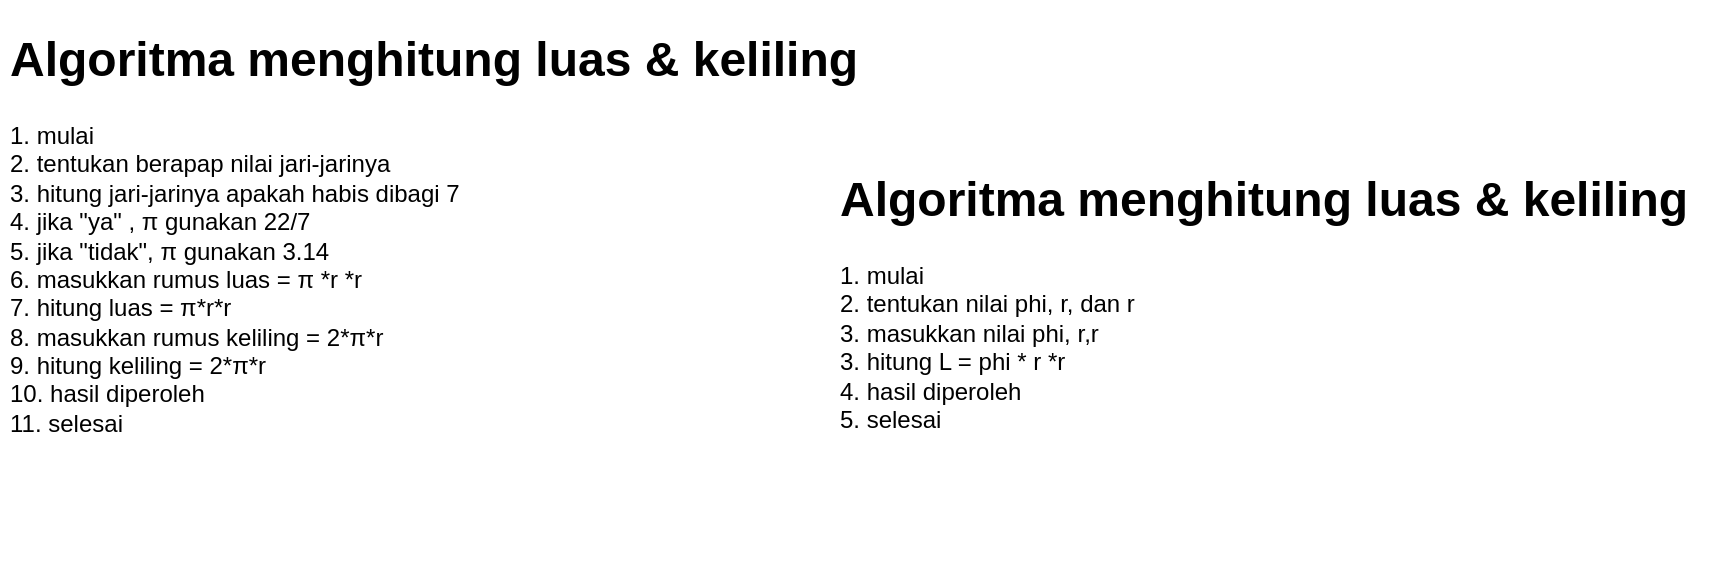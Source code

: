 <mxfile version="22.0.6" type="device" pages="5">
  <diagram name="week1-tugas3" id="I2Jp_I9GkwE_dufN5DpQ">
    <mxGraphModel dx="1026" dy="592" grid="1" gridSize="10" guides="1" tooltips="1" connect="1" arrows="1" fold="1" page="1" pageScale="1" pageWidth="850" pageHeight="1100" math="0" shadow="0">
      <root>
        <mxCell id="0" />
        <mxCell id="1" parent="0" />
        <mxCell id="ovLBWK_UYbhCwVlvZcoD-4" value="&lt;h1&gt;Algoritma menghitung luas &amp;amp; keliling&lt;/h1&gt;&lt;p&gt;1. mulai&lt;br&gt;2. tentukan berapap nilai jari-jarinya&lt;br&gt;3. hitung jari-jarinya apakah habis dibagi 7&lt;br&gt;4. jika &quot;ya&quot; , π gunakan 22/7&lt;br&gt;5. jika &quot;tidak&quot;, π gunakan 3.14&lt;br&gt;6. masukkan rumus luas = π&amp;nbsp;*r *r&lt;br&gt;7. hitung luas =&amp;nbsp;π*r*r&lt;br&gt;8. masukkan rumus keliling = 2*π*r&lt;br&gt;9. hitung keliling = 2*π*r&lt;br style=&quot;border-color: var(--border-color);&quot;&gt;10. hasil diperoleh&lt;br&gt;11. selesai&lt;/p&gt;" style="text;html=1;strokeColor=none;fillColor=none;spacing=5;spacingTop=-20;whiteSpace=wrap;overflow=hidden;rounded=0;align=left;" parent="1" vertex="1">
          <mxGeometry x="10" y="40" width="440" height="270" as="geometry" />
        </mxCell>
        <mxCell id="q9J6axnweZn6DZBy9elF-1" value="&lt;h1&gt;Algoritma menghitung luas &amp;amp; keliling&lt;/h1&gt;&lt;p&gt;1. mulai&lt;br&gt;2. tentukan nilai phi, r, dan r&lt;br&gt;3. masukkan nilai phi, r,r&lt;br&gt;3. hitung L = phi * r *r&lt;br&gt;4. hasil diperoleh&lt;br&gt;5. selesai&lt;/p&gt;" style="text;html=1;strokeColor=none;fillColor=none;spacing=5;spacingTop=-20;whiteSpace=wrap;overflow=hidden;rounded=0;align=left;" vertex="1" parent="1">
          <mxGeometry x="425" y="110" width="440" height="170" as="geometry" />
        </mxCell>
      </root>
    </mxGraphModel>
  </diagram>
  <diagram id="crfZBEmvEqeq4OCFaLNS" name="week1-tugas4">
    <mxGraphModel dx="1026" dy="592" grid="1" gridSize="10" guides="1" tooltips="1" connect="1" arrows="1" fold="1" page="1" pageScale="1" pageWidth="850" pageHeight="1100" math="0" shadow="0">
      <root>
        <mxCell id="0" />
        <mxCell id="1" parent="0" />
        <mxCell id="LpyuzkwCJ_j6rOxvouOG-1" value="&lt;h1&gt;Algoritma nilai terbesar&lt;/h1&gt;&lt;p&gt;1. mulai&lt;br&gt;2. input nilai A&lt;br&gt;3. input nilai B&lt;br&gt;4. cek apakah nilai A lebih besar dari B&lt;br&gt;5. jika &quot;ya&quot;, A nilai terbesa&lt;br&gt;6. jika &quot;tidak&quot;, B nilai terbesar&lt;br&gt;7. output&lt;br&gt;&lt;span style=&quot;background-color: initial;&quot;&gt;8. selesai&lt;/span&gt;&lt;/p&gt;" style="text;html=1;strokeColor=none;fillColor=none;spacing=5;spacingTop=-20;whiteSpace=wrap;overflow=hidden;rounded=0;align=left;" vertex="1" parent="1">
          <mxGeometry x="10" y="40" width="440" height="270" as="geometry" />
        </mxCell>
        <mxCell id="Vg5thXAGkSqZ0HJJVEAq-1" value="&lt;h1&gt;Algoritma bilangan ganjil, genap&lt;/h1&gt;&lt;p&gt;1. mulai&lt;br&gt;2. input nilai A&lt;br&gt;3. cek apakah nilai A mod 2 adalah 0&lt;br&gt;4. jika &quot;ya&quot; maka Genap&lt;br&gt;5. jika &quot;tidak&quot; maka Ganjil&lt;br&gt;6. output&lt;br&gt;&lt;span style=&quot;background-color: initial;&quot;&gt;7. selesai&lt;/span&gt;&lt;/p&gt;" style="text;html=1;strokeColor=none;fillColor=none;spacing=5;spacingTop=-20;whiteSpace=wrap;overflow=hidden;rounded=0;align=left;" vertex="1" parent="1">
          <mxGeometry x="10" y="260" width="440" height="270" as="geometry" />
        </mxCell>
      </root>
    </mxGraphModel>
  </diagram>
  <diagram id="qS8Llo1jMWee3qqswW7-" name="week1-tugas5">
    <mxGraphModel dx="1865" dy="1076" grid="1" gridSize="10" guides="1" tooltips="1" connect="1" arrows="1" fold="1" page="1" pageScale="1" pageWidth="850" pageHeight="1100" math="0" shadow="0">
      <root>
        <mxCell id="0" />
        <mxCell id="1" parent="0" />
        <mxCell id="pU9rmLKFPEReO-L5HPK--1" value="&lt;h1&gt;&lt;span style=&quot;background-color: initial;&quot;&gt;Flowchart Menghitung luas keliling lingkaran&lt;/span&gt;&lt;/h1&gt;" style="text;html=1;strokeColor=none;fillColor=none;spacing=5;spacingTop=-20;whiteSpace=wrap;overflow=hidden;rounded=0;align=left;" vertex="1" parent="1">
          <mxGeometry x="10" y="30" width="440" height="70" as="geometry" />
        </mxCell>
        <mxCell id="X_49hKTEvYCafpOCTrvQ-2" style="edgeStyle=orthogonalEdgeStyle;rounded=0;orthogonalLoop=1;jettySize=auto;html=1;entryX=0;entryY=0.5;entryDx=0;entryDy=0;" edge="1" parent="1" source="cNGiHUYoPYiL1YvAZOG0-1" target="cNGiHUYoPYiL1YvAZOG0-2">
          <mxGeometry relative="1" as="geometry" />
        </mxCell>
        <mxCell id="cNGiHUYoPYiL1YvAZOG0-1" value="Start" style="ellipse;whiteSpace=wrap;html=1;" vertex="1" parent="1">
          <mxGeometry x="40" y="160" width="120" height="80" as="geometry" />
        </mxCell>
        <mxCell id="X_49hKTEvYCafpOCTrvQ-4" style="edgeStyle=orthogonalEdgeStyle;rounded=0;orthogonalLoop=1;jettySize=auto;html=1;entryX=0;entryY=0.5;entryDx=0;entryDy=0;" edge="1" parent="1" source="cNGiHUYoPYiL1YvAZOG0-2" target="xH74okcTc4ahHGkiLP3Y-1">
          <mxGeometry relative="1" as="geometry" />
        </mxCell>
        <mxCell id="cNGiHUYoPYiL1YvAZOG0-2" value="Input r" style="shape=parallelogram;perimeter=parallelogramPerimeter;whiteSpace=wrap;html=1;fixedSize=1;" vertex="1" parent="1">
          <mxGeometry x="190" y="170" width="120" height="60" as="geometry" />
        </mxCell>
        <mxCell id="X_49hKTEvYCafpOCTrvQ-5" style="edgeStyle=orthogonalEdgeStyle;rounded=0;orthogonalLoop=1;jettySize=auto;html=1;" edge="1" parent="1" source="xH74okcTc4ahHGkiLP3Y-1" target="cNGiHUYoPYiL1YvAZOG0-2">
          <mxGeometry relative="1" as="geometry">
            <mxPoint x="240" y="270" as="targetPoint" />
            <Array as="points">
              <mxPoint x="405" y="270" />
              <mxPoint x="250" y="270" />
            </Array>
          </mxGeometry>
        </mxCell>
        <mxCell id="X_49hKTEvYCafpOCTrvQ-6" style="edgeStyle=orthogonalEdgeStyle;rounded=0;orthogonalLoop=1;jettySize=auto;html=1;entryX=0;entryY=0.5;entryDx=0;entryDy=0;" edge="1" parent="1" source="xH74okcTc4ahHGkiLP3Y-1" target="X_49hKTEvYCafpOCTrvQ-1">
          <mxGeometry relative="1" as="geometry" />
        </mxCell>
        <mxCell id="xH74okcTc4ahHGkiLP3Y-1" value="jika r adalah &lt;br&gt;angka ?" style="rhombus;whiteSpace=wrap;html=1;" vertex="1" parent="1">
          <mxGeometry x="350" y="150" width="110" height="100" as="geometry" />
        </mxCell>
        <mxCell id="xH74okcTc4ahHGkiLP3Y-6" value="False" style="text;html=1;align=center;verticalAlign=middle;resizable=0;points=[];autosize=1;strokeColor=none;fillColor=none;" vertex="1" parent="1">
          <mxGeometry x="300" y="240" width="50" height="30" as="geometry" />
        </mxCell>
        <mxCell id="cuD5Fusg0GQWyay1oO8U-2" style="edgeStyle=orthogonalEdgeStyle;rounded=0;orthogonalLoop=1;jettySize=auto;html=1;entryX=0;entryY=0.5;entryDx=0;entryDy=0;" edge="1" parent="1" source="xH74okcTc4ahHGkiLP3Y-7" target="cuD5Fusg0GQWyay1oO8U-1">
          <mxGeometry relative="1" as="geometry" />
        </mxCell>
        <mxCell id="xH74okcTc4ahHGkiLP3Y-7" value="π = 22/7" style="rounded=0;whiteSpace=wrap;html=1;" vertex="1" parent="1">
          <mxGeometry x="700" y="170" width="120" height="60" as="geometry" />
        </mxCell>
        <mxCell id="qZhBmp2v0UFMCcOQjx7O-3" style="edgeStyle=orthogonalEdgeStyle;rounded=0;orthogonalLoop=1;jettySize=auto;html=1;entryX=0.5;entryY=0;entryDx=0;entryDy=0;" edge="1" parent="1" source="X_49hKTEvYCafpOCTrvQ-1" target="qZhBmp2v0UFMCcOQjx7O-2">
          <mxGeometry relative="1" as="geometry" />
        </mxCell>
        <mxCell id="qZhBmp2v0UFMCcOQjx7O-4" style="edgeStyle=orthogonalEdgeStyle;rounded=0;orthogonalLoop=1;jettySize=auto;html=1;entryX=0;entryY=0.5;entryDx=0;entryDy=0;" edge="1" parent="1" source="X_49hKTEvYCafpOCTrvQ-1" target="xH74okcTc4ahHGkiLP3Y-7">
          <mxGeometry relative="1" as="geometry" />
        </mxCell>
        <mxCell id="X_49hKTEvYCafpOCTrvQ-1" value="apakah r habis &lt;br&gt;di bagi 7 ?" style="rhombus;whiteSpace=wrap;html=1;" vertex="1" parent="1">
          <mxGeometry x="520" y="150" width="110" height="100" as="geometry" />
        </mxCell>
        <mxCell id="X_49hKTEvYCafpOCTrvQ-8" value="True" style="text;html=1;align=center;verticalAlign=middle;resizable=0;points=[];autosize=1;strokeColor=none;fillColor=none;" vertex="1" parent="1">
          <mxGeometry x="460" y="170" width="50" height="30" as="geometry" />
        </mxCell>
        <mxCell id="cuD5Fusg0GQWyay1oO8U-3" style="edgeStyle=orthogonalEdgeStyle;rounded=0;orthogonalLoop=1;jettySize=auto;html=1;entryX=0.5;entryY=1;entryDx=0;entryDy=0;" edge="1" parent="1" source="qZhBmp2v0UFMCcOQjx7O-2" target="cuD5Fusg0GQWyay1oO8U-1">
          <mxGeometry relative="1" as="geometry" />
        </mxCell>
        <mxCell id="qZhBmp2v0UFMCcOQjx7O-2" value="π = 3.14" style="rounded=0;whiteSpace=wrap;html=1;" vertex="1" parent="1">
          <mxGeometry x="515" y="310" width="120" height="60" as="geometry" />
        </mxCell>
        <mxCell id="qZhBmp2v0UFMCcOQjx7O-5" value="True" style="text;html=1;align=center;verticalAlign=middle;resizable=0;points=[];autosize=1;strokeColor=none;fillColor=none;" vertex="1" parent="1">
          <mxGeometry x="635" y="170" width="50" height="30" as="geometry" />
        </mxCell>
        <mxCell id="qZhBmp2v0UFMCcOQjx7O-6" value="False" style="text;html=1;align=center;verticalAlign=middle;resizable=0;points=[];autosize=1;strokeColor=none;fillColor=none;" vertex="1" parent="1">
          <mxGeometry x="530" y="260" width="50" height="30" as="geometry" />
        </mxCell>
        <mxCell id="plD56gvkx0ELsDmK5FUR-2" style="edgeStyle=orthogonalEdgeStyle;rounded=0;orthogonalLoop=1;jettySize=auto;html=1;entryX=0;entryY=0.5;entryDx=0;entryDy=0;" edge="1" parent="1" source="cuD5Fusg0GQWyay1oO8U-1" target="plD56gvkx0ELsDmK5FUR-1">
          <mxGeometry relative="1" as="geometry" />
        </mxCell>
        <mxCell id="cuD5Fusg0GQWyay1oO8U-1" value="L = π * r * r" style="rounded=0;whiteSpace=wrap;html=1;" vertex="1" parent="1">
          <mxGeometry x="860" y="170" width="120" height="60" as="geometry" />
        </mxCell>
        <mxCell id="-Gl3247wAfv9zZ2IjYrN-3" style="edgeStyle=orthogonalEdgeStyle;rounded=0;orthogonalLoop=1;jettySize=auto;html=1;" edge="1" parent="1" source="plD56gvkx0ELsDmK5FUR-1">
          <mxGeometry relative="1" as="geometry">
            <mxPoint x="1190" y="200" as="targetPoint" />
          </mxGeometry>
        </mxCell>
        <mxCell id="plD56gvkx0ELsDmK5FUR-1" value="K = 2 * π * r&amp;nbsp;" style="rounded=0;whiteSpace=wrap;html=1;" vertex="1" parent="1">
          <mxGeometry x="1020" y="170" width="120" height="60" as="geometry" />
        </mxCell>
        <mxCell id="-Gl3247wAfv9zZ2IjYrN-5" style="edgeStyle=orthogonalEdgeStyle;rounded=0;orthogonalLoop=1;jettySize=auto;html=1;entryX=0;entryY=0.5;entryDx=0;entryDy=0;" edge="1" parent="1" source="-Gl3247wAfv9zZ2IjYrN-1" target="-Gl3247wAfv9zZ2IjYrN-4">
          <mxGeometry relative="1" as="geometry" />
        </mxCell>
        <mxCell id="-Gl3247wAfv9zZ2IjYrN-1" value="Output &lt;br&gt;luas &amp;amp; keliling" style="shape=parallelogram;perimeter=parallelogramPerimeter;whiteSpace=wrap;html=1;fixedSize=1;" vertex="1" parent="1">
          <mxGeometry x="1180" y="170" width="120" height="60" as="geometry" />
        </mxCell>
        <mxCell id="-Gl3247wAfv9zZ2IjYrN-4" value="Selesai" style="ellipse;whiteSpace=wrap;html=1;" vertex="1" parent="1">
          <mxGeometry x="1330" y="160" width="120" height="80" as="geometry" />
        </mxCell>
        <mxCell id="-Gl3247wAfv9zZ2IjYrN-6" value="&lt;h1&gt;&lt;span style=&quot;background-color: initial;&quot;&gt;Flowchart Menghitung luas permukaan dadu&lt;/span&gt;&lt;/h1&gt;" style="text;html=1;strokeColor=none;fillColor=none;spacing=5;spacingTop=-20;whiteSpace=wrap;overflow=hidden;rounded=0;align=left;" vertex="1" parent="1">
          <mxGeometry x="10" y="500" width="440" height="70" as="geometry" />
        </mxCell>
        <mxCell id="-Gl3247wAfv9zZ2IjYrN-10" style="edgeStyle=orthogonalEdgeStyle;rounded=0;orthogonalLoop=1;jettySize=auto;html=1;entryX=0;entryY=0.5;entryDx=0;entryDy=0;" edge="1" parent="1" source="-Gl3247wAfv9zZ2IjYrN-7" target="-Gl3247wAfv9zZ2IjYrN-8">
          <mxGeometry relative="1" as="geometry" />
        </mxCell>
        <mxCell id="-Gl3247wAfv9zZ2IjYrN-7" value="Start" style="ellipse;whiteSpace=wrap;html=1;" vertex="1" parent="1">
          <mxGeometry x="20" y="600" width="120" height="80" as="geometry" />
        </mxCell>
        <mxCell id="-Gl3247wAfv9zZ2IjYrN-11" style="edgeStyle=orthogonalEdgeStyle;rounded=0;orthogonalLoop=1;jettySize=auto;html=1;entryX=0;entryY=0.5;entryDx=0;entryDy=0;" edge="1" parent="1" source="-Gl3247wAfv9zZ2IjYrN-8" target="-Gl3247wAfv9zZ2IjYrN-9">
          <mxGeometry relative="1" as="geometry" />
        </mxCell>
        <mxCell id="-Gl3247wAfv9zZ2IjYrN-8" value="Input s" style="shape=parallelogram;perimeter=parallelogramPerimeter;whiteSpace=wrap;html=1;fixedSize=1;" vertex="1" parent="1">
          <mxGeometry x="180" y="610" width="120" height="60" as="geometry" />
        </mxCell>
        <mxCell id="-Gl3247wAfv9zZ2IjYrN-12" style="edgeStyle=orthogonalEdgeStyle;rounded=0;orthogonalLoop=1;jettySize=auto;html=1;entryX=0.5;entryY=1;entryDx=0;entryDy=0;" edge="1" parent="1" source="-Gl3247wAfv9zZ2IjYrN-9" target="-Gl3247wAfv9zZ2IjYrN-8">
          <mxGeometry relative="1" as="geometry">
            <mxPoint x="400" y="851.333" as="targetPoint" />
            <Array as="points">
              <mxPoint x="405" y="720" />
              <mxPoint x="240" y="720" />
            </Array>
          </mxGeometry>
        </mxCell>
        <mxCell id="-Gl3247wAfv9zZ2IjYrN-18" style="edgeStyle=orthogonalEdgeStyle;rounded=0;orthogonalLoop=1;jettySize=auto;html=1;entryX=0;entryY=0.5;entryDx=0;entryDy=0;" edge="1" parent="1" source="-Gl3247wAfv9zZ2IjYrN-9" target="-Gl3247wAfv9zZ2IjYrN-17">
          <mxGeometry relative="1" as="geometry" />
        </mxCell>
        <mxCell id="-Gl3247wAfv9zZ2IjYrN-9" value="jika s adalah &lt;br&gt;angka ?" style="rhombus;whiteSpace=wrap;html=1;" vertex="1" parent="1">
          <mxGeometry x="350" y="590" width="110" height="100" as="geometry" />
        </mxCell>
        <mxCell id="-Gl3247wAfv9zZ2IjYrN-13" value="False" style="text;html=1;align=center;verticalAlign=middle;resizable=0;points=[];autosize=1;strokeColor=none;fillColor=none;" vertex="1" parent="1">
          <mxGeometry x="290" y="690" width="50" height="30" as="geometry" />
        </mxCell>
        <mxCell id="-Gl3247wAfv9zZ2IjYrN-16" style="edgeStyle=orthogonalEdgeStyle;rounded=0;orthogonalLoop=1;jettySize=auto;html=1;entryX=0;entryY=0.5;entryDx=0;entryDy=0;" edge="1" parent="1" source="-Gl3247wAfv9zZ2IjYrN-14" target="-Gl3247wAfv9zZ2IjYrN-15">
          <mxGeometry relative="1" as="geometry" />
        </mxCell>
        <mxCell id="-Gl3247wAfv9zZ2IjYrN-14" value="Output &lt;br&gt;luas" style="shape=parallelogram;perimeter=parallelogramPerimeter;whiteSpace=wrap;html=1;fixedSize=1;" vertex="1" parent="1">
          <mxGeometry x="700" y="610" width="120" height="60" as="geometry" />
        </mxCell>
        <mxCell id="-Gl3247wAfv9zZ2IjYrN-15" value="Selesai" style="ellipse;whiteSpace=wrap;html=1;" vertex="1" parent="1">
          <mxGeometry x="870" y="600" width="120" height="80" as="geometry" />
        </mxCell>
        <mxCell id="-Gl3247wAfv9zZ2IjYrN-19" style="edgeStyle=orthogonalEdgeStyle;rounded=0;orthogonalLoop=1;jettySize=auto;html=1;entryX=0;entryY=0.5;entryDx=0;entryDy=0;" edge="1" parent="1" source="-Gl3247wAfv9zZ2IjYrN-17" target="-Gl3247wAfv9zZ2IjYrN-14">
          <mxGeometry relative="1" as="geometry" />
        </mxCell>
        <mxCell id="-Gl3247wAfv9zZ2IjYrN-17" value="L = 6 * s * s" style="rounded=0;whiteSpace=wrap;html=1;" vertex="1" parent="1">
          <mxGeometry x="530" y="610" width="120" height="60" as="geometry" />
        </mxCell>
        <mxCell id="-Gl3247wAfv9zZ2IjYrN-20" value="True" style="text;html=1;align=center;verticalAlign=middle;resizable=0;points=[];autosize=1;strokeColor=none;fillColor=none;" vertex="1" parent="1">
          <mxGeometry x="465" y="610" width="50" height="30" as="geometry" />
        </mxCell>
      </root>
    </mxGraphModel>
  </diagram>
  <diagram id="pGqTIwUK0XFJYQweKyKS" name="week1-tugas6-palindrome">
    <mxGraphModel dx="1466" dy="846" grid="1" gridSize="10" guides="1" tooltips="1" connect="1" arrows="1" fold="1" page="1" pageScale="1" pageWidth="850" pageHeight="1100" math="0" shadow="0">
      <root>
        <mxCell id="0" />
        <mxCell id="1" parent="0" />
        <mxCell id="QNXzAZ1JQVur4yTG2wZC-1" value="&lt;h1&gt;&lt;span style=&quot;background-color: initial;&quot;&gt;Flowchart deteksi palindrome&lt;/span&gt;&lt;/h1&gt;" style="text;html=1;strokeColor=none;fillColor=none;spacing=5;spacingTop=-20;whiteSpace=wrap;overflow=hidden;rounded=0;align=left;" vertex="1" parent="1">
          <mxGeometry x="10" y="10" width="440" height="70" as="geometry" />
        </mxCell>
        <mxCell id="ZkIXdxs4U2Czn5mRVcsB-5" style="edgeStyle=orthogonalEdgeStyle;rounded=0;orthogonalLoop=1;jettySize=auto;html=1;entryX=0;entryY=0.5;entryDx=0;entryDy=0;" edge="1" parent="1" source="ZkIXdxs4U2Czn5mRVcsB-1" target="ZkIXdxs4U2Czn5mRVcsB-2">
          <mxGeometry relative="1" as="geometry" />
        </mxCell>
        <mxCell id="ZkIXdxs4U2Czn5mRVcsB-1" value="Start" style="ellipse;whiteSpace=wrap;html=1;" vertex="1" parent="1">
          <mxGeometry x="30" y="120" width="120" height="80" as="geometry" />
        </mxCell>
        <mxCell id="ZkIXdxs4U2Czn5mRVcsB-6" style="edgeStyle=orthogonalEdgeStyle;rounded=0;orthogonalLoop=1;jettySize=auto;html=1;entryX=0;entryY=0.5;entryDx=0;entryDy=0;" edge="1" parent="1" source="ZkIXdxs4U2Czn5mRVcsB-2" target="ZkIXdxs4U2Czn5mRVcsB-4">
          <mxGeometry relative="1" as="geometry" />
        </mxCell>
        <mxCell id="ZkIXdxs4U2Czn5mRVcsB-2" value="Input nama" style="shape=parallelogram;perimeter=parallelogramPerimeter;whiteSpace=wrap;html=1;fixedSize=1;" vertex="1" parent="1">
          <mxGeometry x="180" y="130" width="120" height="60" as="geometry" />
        </mxCell>
        <mxCell id="ZkIXdxs4U2Czn5mRVcsB-3" style="edgeStyle=orthogonalEdgeStyle;rounded=0;orthogonalLoop=1;jettySize=auto;html=1;" edge="1" parent="1" source="ZkIXdxs4U2Czn5mRVcsB-4" target="ZkIXdxs4U2Czn5mRVcsB-2">
          <mxGeometry relative="1" as="geometry">
            <mxPoint x="230" y="230" as="targetPoint" />
            <Array as="points">
              <mxPoint x="395" y="230" />
              <mxPoint x="240" y="230" />
            </Array>
          </mxGeometry>
        </mxCell>
        <mxCell id="KQyKkzVvmMmPwa_Ebbrx-2" style="edgeStyle=orthogonalEdgeStyle;rounded=0;orthogonalLoop=1;jettySize=auto;html=1;entryX=0;entryY=0.5;entryDx=0;entryDy=0;" edge="1" parent="1" source="ZkIXdxs4U2Czn5mRVcsB-4" target="KQyKkzVvmMmPwa_Ebbrx-1">
          <mxGeometry relative="1" as="geometry" />
        </mxCell>
        <mxCell id="ZkIXdxs4U2Czn5mRVcsB-4" value="nama == string" style="rhombus;whiteSpace=wrap;html=1;" vertex="1" parent="1">
          <mxGeometry x="340" y="110" width="110" height="100" as="geometry" />
        </mxCell>
        <mxCell id="OCpqDzzL6v5IlEPXWvK5-1" value="False" style="text;html=1;align=center;verticalAlign=middle;resizable=0;points=[];autosize=1;strokeColor=none;fillColor=none;" vertex="1" parent="1">
          <mxGeometry x="300" y="200" width="50" height="30" as="geometry" />
        </mxCell>
        <mxCell id="KQyKkzVvmMmPwa_Ebbrx-17" value="" style="edgeStyle=orthogonalEdgeStyle;rounded=0;orthogonalLoop=1;jettySize=auto;html=1;" edge="1" parent="1" source="KQyKkzVvmMmPwa_Ebbrx-1" target="KQyKkzVvmMmPwa_Ebbrx-15">
          <mxGeometry relative="1" as="geometry" />
        </mxCell>
        <mxCell id="KQyKkzVvmMmPwa_Ebbrx-1" value="i = nama.length - 1" style="rounded=0;whiteSpace=wrap;html=1;" vertex="1" parent="1">
          <mxGeometry x="510" y="130" width="120" height="60" as="geometry" />
        </mxCell>
        <mxCell id="KQyKkzVvmMmPwa_Ebbrx-3" value="True" style="text;html=1;align=center;verticalAlign=middle;resizable=0;points=[];autosize=1;strokeColor=none;fillColor=none;" vertex="1" parent="1">
          <mxGeometry x="450" y="130" width="50" height="30" as="geometry" />
        </mxCell>
        <mxCell id="DKHdQX_tJuT6P0Ct4kIT-5" value="" style="edgeStyle=orthogonalEdgeStyle;rounded=0;orthogonalLoop=1;jettySize=auto;html=1;" edge="1" parent="1" source="KQyKkzVvmMmPwa_Ebbrx-15" target="DKHdQX_tJuT6P0Ct4kIT-4">
          <mxGeometry relative="1" as="geometry" />
        </mxCell>
        <mxCell id="DKHdQX_tJuT6P0Ct4kIT-11" style="edgeStyle=orthogonalEdgeStyle;rounded=0;orthogonalLoop=1;jettySize=auto;html=1;entryX=0.5;entryY=0;entryDx=0;entryDy=0;" edge="1" parent="1" source="KQyKkzVvmMmPwa_Ebbrx-15" target="DKHdQX_tJuT6P0Ct4kIT-10">
          <mxGeometry relative="1" as="geometry" />
        </mxCell>
        <mxCell id="KQyKkzVvmMmPwa_Ebbrx-15" value="i &amp;gt;= 0" style="rhombus;whiteSpace=wrap;html=1;" vertex="1" parent="1">
          <mxGeometry x="680" y="110" width="110" height="100" as="geometry" />
        </mxCell>
        <mxCell id="DKHdQX_tJuT6P0Ct4kIT-8" value="" style="edgeStyle=orthogonalEdgeStyle;rounded=0;orthogonalLoop=1;jettySize=auto;html=1;" edge="1" parent="1" source="DKHdQX_tJuT6P0Ct4kIT-4" target="DKHdQX_tJuT6P0Ct4kIT-6">
          <mxGeometry relative="1" as="geometry" />
        </mxCell>
        <mxCell id="DKHdQX_tJuT6P0Ct4kIT-4" value="hasil+=nama[i]" style="rounded=0;whiteSpace=wrap;html=1;" vertex="1" parent="1">
          <mxGeometry x="850" y="130" width="120" height="60" as="geometry" />
        </mxCell>
        <mxCell id="DKHdQX_tJuT6P0Ct4kIT-13" style="edgeStyle=orthogonalEdgeStyle;rounded=0;orthogonalLoop=1;jettySize=auto;html=1;entryX=0.5;entryY=0;entryDx=0;entryDy=0;" edge="1" parent="1" source="DKHdQX_tJuT6P0Ct4kIT-6" target="KQyKkzVvmMmPwa_Ebbrx-15">
          <mxGeometry relative="1" as="geometry">
            <Array as="points">
              <mxPoint x="1070" y="80" />
              <mxPoint x="735" y="80" />
            </Array>
          </mxGeometry>
        </mxCell>
        <mxCell id="DKHdQX_tJuT6P0Ct4kIT-6" value="i--" style="rounded=0;whiteSpace=wrap;html=1;" vertex="1" parent="1">
          <mxGeometry x="1010" y="130" width="120" height="60" as="geometry" />
        </mxCell>
        <mxCell id="DKHdQX_tJuT6P0Ct4kIT-7" value="True" style="text;html=1;align=center;verticalAlign=middle;resizable=0;points=[];autosize=1;strokeColor=none;fillColor=none;" vertex="1" parent="1">
          <mxGeometry x="790" y="130" width="50" height="30" as="geometry" />
        </mxCell>
        <mxCell id="DKHdQX_tJuT6P0Ct4kIT-17" style="edgeStyle=orthogonalEdgeStyle;rounded=0;orthogonalLoop=1;jettySize=auto;html=1;" edge="1" parent="1" source="DKHdQX_tJuT6P0Ct4kIT-10" target="DKHdQX_tJuT6P0Ct4kIT-16">
          <mxGeometry relative="1" as="geometry" />
        </mxCell>
        <mxCell id="DKHdQX_tJuT6P0Ct4kIT-20" value="" style="edgeStyle=orthogonalEdgeStyle;rounded=0;orthogonalLoop=1;jettySize=auto;html=1;" edge="1" parent="1" source="DKHdQX_tJuT6P0Ct4kIT-10" target="DKHdQX_tJuT6P0Ct4kIT-19">
          <mxGeometry relative="1" as="geometry" />
        </mxCell>
        <mxCell id="DKHdQX_tJuT6P0Ct4kIT-10" value="hasil == nama" style="rhombus;whiteSpace=wrap;html=1;" vertex="1" parent="1">
          <mxGeometry x="680" y="260" width="110" height="100" as="geometry" />
        </mxCell>
        <mxCell id="DKHdQX_tJuT6P0Ct4kIT-12" value="False" style="text;html=1;align=center;verticalAlign=middle;resizable=0;points=[];autosize=1;strokeColor=none;fillColor=none;" vertex="1" parent="1">
          <mxGeometry x="680" y="220" width="50" height="30" as="geometry" />
        </mxCell>
        <mxCell id="DKHdQX_tJuT6P0Ct4kIT-25" value="" style="edgeStyle=orthogonalEdgeStyle;rounded=0;orthogonalLoop=1;jettySize=auto;html=1;" edge="1" parent="1" source="DKHdQX_tJuT6P0Ct4kIT-16" target="DKHdQX_tJuT6P0Ct4kIT-22">
          <mxGeometry relative="1" as="geometry" />
        </mxCell>
        <mxCell id="DKHdQX_tJuT6P0Ct4kIT-16" value="&#39;palindrome&#39;" style="shape=parallelogram;perimeter=parallelogramPerimeter;whiteSpace=wrap;html=1;fixedSize=1;" vertex="1" parent="1">
          <mxGeometry x="840" y="280" width="120" height="60" as="geometry" />
        </mxCell>
        <mxCell id="DKHdQX_tJuT6P0Ct4kIT-18" value="True" style="text;html=1;align=center;verticalAlign=middle;resizable=0;points=[];autosize=1;strokeColor=none;fillColor=none;" vertex="1" parent="1">
          <mxGeometry x="790" y="280" width="50" height="30" as="geometry" />
        </mxCell>
        <mxCell id="DKHdQX_tJuT6P0Ct4kIT-23" value="" style="edgeStyle=orthogonalEdgeStyle;rounded=0;orthogonalLoop=1;jettySize=auto;html=1;" edge="1" parent="1" source="DKHdQX_tJuT6P0Ct4kIT-19" target="DKHdQX_tJuT6P0Ct4kIT-22">
          <mxGeometry relative="1" as="geometry" />
        </mxCell>
        <mxCell id="DKHdQX_tJuT6P0Ct4kIT-19" value="&#39;not palindrome&#39;" style="shape=parallelogram;perimeter=parallelogramPerimeter;whiteSpace=wrap;html=1;fixedSize=1;" vertex="1" parent="1">
          <mxGeometry x="675" y="410" width="120" height="60" as="geometry" />
        </mxCell>
        <mxCell id="DKHdQX_tJuT6P0Ct4kIT-21" value="False" style="text;html=1;align=center;verticalAlign=middle;resizable=0;points=[];autosize=1;strokeColor=none;fillColor=none;" vertex="1" parent="1">
          <mxGeometry x="690" y="370" width="50" height="30" as="geometry" />
        </mxCell>
        <mxCell id="DKHdQX_tJuT6P0Ct4kIT-22" value="End" style="ellipse;whiteSpace=wrap;html=1;" vertex="1" parent="1">
          <mxGeometry x="840" y="400" width="120" height="80" as="geometry" />
        </mxCell>
        <mxCell id="JfecuciRq-QGyFDHZroj-1" value="&lt;h1&gt;Pseudocode&lt;/h1&gt;&lt;p&gt;Deklarasi:&lt;/p&gt;&lt;p&gt;nama, hasil : string&lt;br&gt;i : int&lt;/p&gt;&lt;p&gt;Begin:&lt;/p&gt;&lt;p&gt;input(&#39;nama&#39;)&lt;br&gt;i = nama.length -1&lt;/p&gt;&lt;p&gt;IF i &amp;gt;= 0 THEN&lt;br&gt;&lt;span style=&quot;white-space: pre;&quot;&gt;&#x9;&lt;/span&gt;hasil+=nama[i]&lt;br&gt;&lt;span style=&quot;white-space: pre;&quot;&gt;&#x9;&lt;/span&gt;i--&lt;br&gt;ELSE IF hasil == nama THEN&lt;br&gt;&lt;span style=&quot;white-space: pre;&quot;&gt;&#x9;&lt;/span&gt;output(&#39;palindrome&#39;)&lt;br&gt;ELSE&lt;br&gt;&lt;span style=&quot;white-space: pre;&quot;&gt;&#x9;&lt;/span&gt;output(&#39;not palindrome&#39;)&lt;/p&gt;&lt;p&gt;End&lt;/p&gt;" style="text;html=1;strokeColor=none;fillColor=none;spacing=5;spacingTop=-20;whiteSpace=wrap;overflow=hidden;rounded=0;align=left;" vertex="1" parent="1">
          <mxGeometry x="100" y="520" width="240" height="330" as="geometry" />
        </mxCell>
        <mxCell id="JfecuciRq-QGyFDHZroj-2" value="&lt;h1&gt;Deskriptif&lt;/h1&gt;&lt;p&gt;1. mulai&lt;br&gt;2. input nama&lt;br&gt;3. cek apakah string&lt;br&gt;4. dekslarasikan i sebagai panjang dari nama dan di kurang 1&lt;br&gt;5. cek apakah i lebih besar sama dengan 0&lt;br&gt;6. jika &quot;ya&quot;, hasil sama dengan hasil+nama[i], lalu i dikurang 1 dan kembali ke step 5&lt;br&gt;7. jika &quot;tidak&quot;, cek apakah nama == hasil&lt;br&gt;8. jika &quot;ya&quot; output &quot;palindrome&quot;&lt;br&gt;9. jika &quot;tidak&quot; output &quot;not palindrome&quot;&lt;br&gt;10. selesai&lt;/p&gt;" style="text;html=1;strokeColor=none;fillColor=none;spacing=5;spacingTop=-20;whiteSpace=wrap;overflow=hidden;rounded=0;align=left;" vertex="1" parent="1">
          <mxGeometry x="500" y="520" width="300" height="330" as="geometry" />
        </mxCell>
      </root>
    </mxGraphModel>
  </diagram>
  <diagram name="week1-tugas6-reverse word" id="a1AEKTHaAkWKsYyTSpyH">
    <mxGraphModel dx="1283" dy="740" grid="1" gridSize="10" guides="1" tooltips="1" connect="1" arrows="1" fold="1" page="1" pageScale="1" pageWidth="850" pageHeight="1100" math="0" shadow="0">
      <root>
        <mxCell id="ZtngRmnS24FLlfJG5iNe-0" />
        <mxCell id="ZtngRmnS24FLlfJG5iNe-1" parent="ZtngRmnS24FLlfJG5iNe-0" />
        <mxCell id="ZtngRmnS24FLlfJG5iNe-2" value="&lt;h1&gt;&lt;span style=&quot;background-color: initial;&quot;&gt;Flowchart deteksi palindrom&lt;/span&gt;&lt;/h1&gt;" style="text;html=1;strokeColor=none;fillColor=none;spacing=5;spacingTop=-20;whiteSpace=wrap;overflow=hidden;rounded=0;align=left;" vertex="1" parent="ZtngRmnS24FLlfJG5iNe-1">
          <mxGeometry x="10" y="10" width="440" height="70" as="geometry" />
        </mxCell>
        <mxCell id="yrdFa9JLtKH1FCL8kXAg-0" style="edgeStyle=orthogonalEdgeStyle;rounded=0;orthogonalLoop=1;jettySize=auto;html=1;entryX=0;entryY=0.5;entryDx=0;entryDy=0;" edge="1" parent="ZtngRmnS24FLlfJG5iNe-1" source="yrdFa9JLtKH1FCL8kXAg-1" target="yrdFa9JLtKH1FCL8kXAg-3">
          <mxGeometry relative="1" as="geometry" />
        </mxCell>
        <mxCell id="yrdFa9JLtKH1FCL8kXAg-1" value="Start" style="ellipse;whiteSpace=wrap;html=1;" vertex="1" parent="ZtngRmnS24FLlfJG5iNe-1">
          <mxGeometry x="30" y="120" width="120" height="80" as="geometry" />
        </mxCell>
        <mxCell id="yrdFa9JLtKH1FCL8kXAg-2" style="edgeStyle=orthogonalEdgeStyle;rounded=0;orthogonalLoop=1;jettySize=auto;html=1;entryX=0;entryY=0.5;entryDx=0;entryDy=0;" edge="1" parent="ZtngRmnS24FLlfJG5iNe-1" source="yrdFa9JLtKH1FCL8kXAg-3" target="yrdFa9JLtKH1FCL8kXAg-5">
          <mxGeometry relative="1" as="geometry" />
        </mxCell>
        <mxCell id="yrdFa9JLtKH1FCL8kXAg-3" value="Input kata" style="shape=parallelogram;perimeter=parallelogramPerimeter;whiteSpace=wrap;html=1;fixedSize=1;" vertex="1" parent="ZtngRmnS24FLlfJG5iNe-1">
          <mxGeometry x="180" y="130" width="120" height="60" as="geometry" />
        </mxCell>
        <mxCell id="yrdFa9JLtKH1FCL8kXAg-4" style="edgeStyle=orthogonalEdgeStyle;rounded=0;orthogonalLoop=1;jettySize=auto;html=1;" edge="1" parent="ZtngRmnS24FLlfJG5iNe-1" source="yrdFa9JLtKH1FCL8kXAg-5" target="yrdFa9JLtKH1FCL8kXAg-3">
          <mxGeometry relative="1" as="geometry">
            <mxPoint x="230" y="230" as="targetPoint" />
            <Array as="points">
              <mxPoint x="395" y="230" />
              <mxPoint x="240" y="230" />
            </Array>
          </mxGeometry>
        </mxCell>
        <mxCell id="9GL0nbAQ7uEyDd3UG_zP-1" value="" style="edgeStyle=orthogonalEdgeStyle;rounded=0;orthogonalLoop=1;jettySize=auto;html=1;" edge="1" parent="ZtngRmnS24FLlfJG5iNe-1" source="yrdFa9JLtKH1FCL8kXAg-5" target="9GL0nbAQ7uEyDd3UG_zP-0">
          <mxGeometry relative="1" as="geometry" />
        </mxCell>
        <mxCell id="yrdFa9JLtKH1FCL8kXAg-5" value="kata == string" style="rhombus;whiteSpace=wrap;html=1;" vertex="1" parent="ZtngRmnS24FLlfJG5iNe-1">
          <mxGeometry x="340" y="110" width="110" height="100" as="geometry" />
        </mxCell>
        <mxCell id="yrdFa9JLtKH1FCL8kXAg-6" value="False" style="text;html=1;align=center;verticalAlign=middle;resizable=0;points=[];autosize=1;strokeColor=none;fillColor=none;" vertex="1" parent="ZtngRmnS24FLlfJG5iNe-1">
          <mxGeometry x="300" y="200" width="50" height="30" as="geometry" />
        </mxCell>
        <mxCell id="wcOZAcb_jBi3WtlVITiP-1" value="" style="edgeStyle=orthogonalEdgeStyle;rounded=0;orthogonalLoop=1;jettySize=auto;html=1;" edge="1" parent="ZtngRmnS24FLlfJG5iNe-1" source="9GL0nbAQ7uEyDd3UG_zP-0" target="wcOZAcb_jBi3WtlVITiP-0">
          <mxGeometry relative="1" as="geometry" />
        </mxCell>
        <mxCell id="9GL0nbAQ7uEyDd3UG_zP-0" value="kata.split(&#39; &#39;)" style="rounded=0;whiteSpace=wrap;html=1;" vertex="1" parent="ZtngRmnS24FLlfJG5iNe-1">
          <mxGeometry x="500" y="130" width="120" height="60" as="geometry" />
        </mxCell>
        <mxCell id="9GL0nbAQ7uEyDd3UG_zP-2" value="True" style="text;html=1;align=center;verticalAlign=middle;resizable=0;points=[];autosize=1;strokeColor=none;fillColor=none;" vertex="1" parent="ZtngRmnS24FLlfJG5iNe-1">
          <mxGeometry x="450" y="130" width="50" height="30" as="geometry" />
        </mxCell>
        <mxCell id="R5fdnI6d2VC6r4DL-Zr3-1" value="" style="edgeStyle=orthogonalEdgeStyle;rounded=0;orthogonalLoop=1;jettySize=auto;html=1;" edge="1" parent="ZtngRmnS24FLlfJG5iNe-1" source="wcOZAcb_jBi3WtlVITiP-0" target="R5fdnI6d2VC6r4DL-Zr3-0">
          <mxGeometry relative="1" as="geometry" />
        </mxCell>
        <mxCell id="wcOZAcb_jBi3WtlVITiP-0" value="i = split_text.length -1" style="rounded=0;whiteSpace=wrap;html=1;" vertex="1" parent="ZtngRmnS24FLlfJG5iNe-1">
          <mxGeometry x="660" y="130" width="120" height="60" as="geometry" />
        </mxCell>
        <mxCell id="V1dBxTr4PEb8aixuIRHe-1" value="" style="edgeStyle=orthogonalEdgeStyle;rounded=0;orthogonalLoop=1;jettySize=auto;html=1;" edge="1" parent="ZtngRmnS24FLlfJG5iNe-1" source="R5fdnI6d2VC6r4DL-Zr3-0" target="V1dBxTr4PEb8aixuIRHe-0">
          <mxGeometry relative="1" as="geometry" />
        </mxCell>
        <mxCell id="RFZ8pKKfnut-CyLMKpeq-1" value="" style="edgeStyle=orthogonalEdgeStyle;rounded=0;orthogonalLoop=1;jettySize=auto;html=1;" edge="1" parent="ZtngRmnS24FLlfJG5iNe-1" source="R5fdnI6d2VC6r4DL-Zr3-0" target="RFZ8pKKfnut-CyLMKpeq-0">
          <mxGeometry relative="1" as="geometry" />
        </mxCell>
        <mxCell id="R5fdnI6d2VC6r4DL-Zr3-0" value="i &amp;gt;= 0" style="rhombus;whiteSpace=wrap;html=1;" vertex="1" parent="ZtngRmnS24FLlfJG5iNe-1">
          <mxGeometry x="810" y="110" width="110" height="100" as="geometry" />
        </mxCell>
        <mxCell id="tom7R4Aeeps2w5qQL2CC-1" value="" style="edgeStyle=orthogonalEdgeStyle;rounded=0;orthogonalLoop=1;jettySize=auto;html=1;" edge="1" parent="ZtngRmnS24FLlfJG5iNe-1" source="V1dBxTr4PEb8aixuIRHe-0" target="tom7R4Aeeps2w5qQL2CC-0">
          <mxGeometry relative="1" as="geometry" />
        </mxCell>
        <mxCell id="V1dBxTr4PEb8aixuIRHe-0" value="hasil+=split_text[i] + &#39; &#39;" style="rounded=0;whiteSpace=wrap;html=1;" vertex="1" parent="ZtngRmnS24FLlfJG5iNe-1">
          <mxGeometry x="970" y="130" width="140" height="60" as="geometry" />
        </mxCell>
        <mxCell id="tom7R4Aeeps2w5qQL2CC-2" style="edgeStyle=orthogonalEdgeStyle;rounded=0;orthogonalLoop=1;jettySize=auto;html=1;entryX=0.5;entryY=0;entryDx=0;entryDy=0;" edge="1" parent="ZtngRmnS24FLlfJG5iNe-1" source="tom7R4Aeeps2w5qQL2CC-0" target="R5fdnI6d2VC6r4DL-Zr3-0">
          <mxGeometry relative="1" as="geometry">
            <Array as="points">
              <mxPoint x="1200" y="70" />
              <mxPoint x="865" y="70" />
            </Array>
          </mxGeometry>
        </mxCell>
        <mxCell id="tom7R4Aeeps2w5qQL2CC-0" value="i--" style="rounded=0;whiteSpace=wrap;html=1;" vertex="1" parent="ZtngRmnS24FLlfJG5iNe-1">
          <mxGeometry x="1140" y="130" width="120" height="60" as="geometry" />
        </mxCell>
        <mxCell id="tom7R4Aeeps2w5qQL2CC-3" value="True" style="text;html=1;align=center;verticalAlign=middle;resizable=0;points=[];autosize=1;strokeColor=none;fillColor=none;" vertex="1" parent="ZtngRmnS24FLlfJG5iNe-1">
          <mxGeometry x="920" y="130" width="50" height="30" as="geometry" />
        </mxCell>
        <mxCell id="tom7R4Aeeps2w5qQL2CC-6" value="False" style="text;html=1;align=center;verticalAlign=middle;resizable=0;points=[];autosize=1;strokeColor=none;fillColor=none;" vertex="1" parent="ZtngRmnS24FLlfJG5iNe-1">
          <mxGeometry x="810" y="210" width="50" height="30" as="geometry" />
        </mxCell>
        <mxCell id="RFZ8pKKfnut-CyLMKpeq-3" value="" style="edgeStyle=orthogonalEdgeStyle;rounded=0;orthogonalLoop=1;jettySize=auto;html=1;" edge="1" parent="ZtngRmnS24FLlfJG5iNe-1" source="RFZ8pKKfnut-CyLMKpeq-0" target="RFZ8pKKfnut-CyLMKpeq-2">
          <mxGeometry relative="1" as="geometry" />
        </mxCell>
        <mxCell id="RFZ8pKKfnut-CyLMKpeq-0" value="hasil" style="shape=parallelogram;perimeter=parallelogramPerimeter;whiteSpace=wrap;html=1;fixedSize=1;" vertex="1" parent="ZtngRmnS24FLlfJG5iNe-1">
          <mxGeometry x="790" y="260" width="150" height="60" as="geometry" />
        </mxCell>
        <mxCell id="RFZ8pKKfnut-CyLMKpeq-2" value="End" style="ellipse;whiteSpace=wrap;html=1;" vertex="1" parent="ZtngRmnS24FLlfJG5iNe-1">
          <mxGeometry x="805" y="350" width="120" height="80" as="geometry" />
        </mxCell>
        <mxCell id="pj8ghIt7kUQGEDFuGZQ3-0" value="&lt;h1&gt;Pseudocode&lt;/h1&gt;&lt;p&gt;Deklarasi:&lt;/p&gt;&lt;p&gt;kata, hasil : string&lt;br&gt;i : int&lt;/p&gt;&lt;p&gt;Begin:&lt;/p&gt;&lt;p&gt;input(&#39;kata&#39;)&lt;br&gt;kata.split(&#39; &#39;)&lt;br&gt;i = split_text.length -1&lt;br&gt;&lt;/p&gt;&lt;p&gt;IF i &amp;gt;= 0 THEN&lt;br&gt;&lt;span style=&quot;&quot;&gt;&lt;span style=&quot;&quot;&gt;&amp;nbsp; &amp;nbsp;&amp;nbsp;&lt;/span&gt;&lt;/span&gt;hasil+=split_text[i] + &#39; &#39;&lt;br&gt;&lt;span style=&quot;&quot;&gt;&lt;span style=&quot;&quot;&gt;&amp;nbsp;&amp;nbsp;&amp;nbsp;&amp;nbsp;&lt;/span&gt;&lt;/span&gt;i--&lt;br&gt;ELSE&lt;br&gt;&lt;span style=&quot;&quot;&gt;&lt;span style=&quot;&quot;&gt;&amp;nbsp;&amp;nbsp;&amp;nbsp;&amp;nbsp;&lt;/span&gt;&lt;/span&gt;output(&#39;hasil&#39;)&lt;br&gt;&lt;/p&gt;&lt;p&gt;End&lt;/p&gt;" style="text;html=1;strokeColor=none;fillColor=none;spacing=5;spacingTop=-20;whiteSpace=wrap;overflow=hidden;rounded=0;align=left;" vertex="1" parent="ZtngRmnS24FLlfJG5iNe-1">
          <mxGeometry x="40" y="450" width="240" height="330" as="geometry" />
        </mxCell>
        <mxCell id="wrnihwmi11Rzwd6f0432-0" value="&lt;h1&gt;Deskriptif&lt;/h1&gt;&lt;p&gt;1. mulai&lt;br&gt;2. input kata&lt;br&gt;3. cek apakah string&lt;br&gt;4. split string kata&lt;br&gt;5. dekslarasikan i sebagai panjang dari kata dan di kurang 1&lt;br&gt;6. cek apakah i lebih besar sama dengan 0&lt;br&gt;7. jika &quot;ya&quot;, hasil sama dengan hasil+=split_text[i]+&#39; &#39;, lalu i dikurang 1 dan kembali ke step 6&lt;br&gt;7. jika &quot;tidak&quot;, output hasil&lt;br&gt;8. selesai&lt;/p&gt;" style="text;html=1;strokeColor=none;fillColor=none;spacing=5;spacingTop=-20;whiteSpace=wrap;overflow=hidden;rounded=0;align=left;" vertex="1" parent="ZtngRmnS24FLlfJG5iNe-1">
          <mxGeometry x="490" y="450" width="300" height="330" as="geometry" />
        </mxCell>
      </root>
    </mxGraphModel>
  </diagram>
</mxfile>
